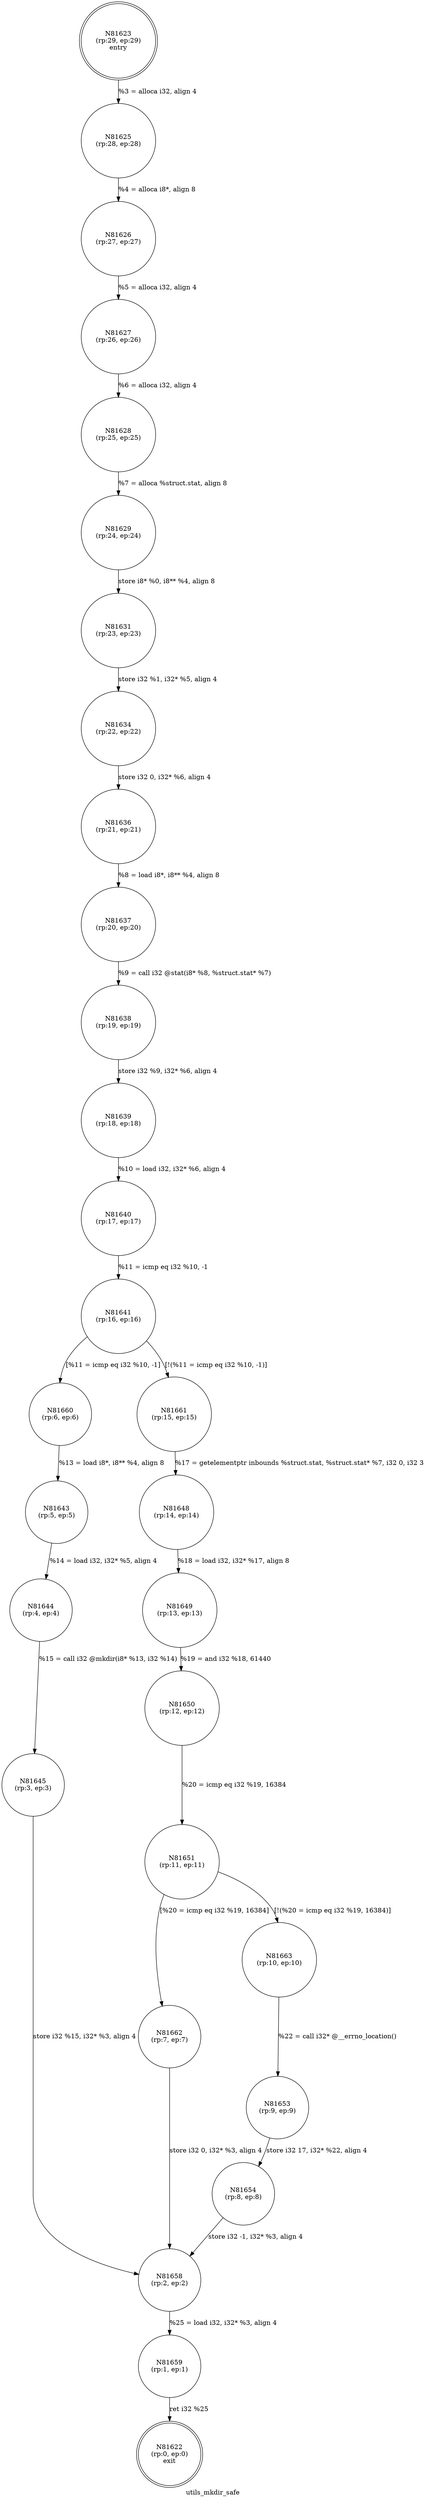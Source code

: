 digraph utils_mkdir_safe {
label="utils_mkdir_safe"
81622 [label="N81622\n(rp:0, ep:0)\nexit", shape="doublecircle"]
81623 [label="N81623\n(rp:29, ep:29)\nentry", shape="doublecircle"]
81623 -> 81625 [label="%3 = alloca i32, align 4"]
81625 [label="N81625\n(rp:28, ep:28)", shape="circle"]
81625 -> 81626 [label="%4 = alloca i8*, align 8"]
81626 [label="N81626\n(rp:27, ep:27)", shape="circle"]
81626 -> 81627 [label="%5 = alloca i32, align 4"]
81627 [label="N81627\n(rp:26, ep:26)", shape="circle"]
81627 -> 81628 [label="%6 = alloca i32, align 4"]
81628 [label="N81628\n(rp:25, ep:25)", shape="circle"]
81628 -> 81629 [label="%7 = alloca %struct.stat, align 8"]
81629 [label="N81629\n(rp:24, ep:24)", shape="circle"]
81629 -> 81631 [label="store i8* %0, i8** %4, align 8"]
81631 [label="N81631\n(rp:23, ep:23)", shape="circle"]
81631 -> 81634 [label="store i32 %1, i32* %5, align 4"]
81634 [label="N81634\n(rp:22, ep:22)", shape="circle"]
81634 -> 81636 [label="store i32 0, i32* %6, align 4"]
81636 [label="N81636\n(rp:21, ep:21)", shape="circle"]
81636 -> 81637 [label="%8 = load i8*, i8** %4, align 8"]
81637 [label="N81637\n(rp:20, ep:20)", shape="circle"]
81637 -> 81638 [label="%9 = call i32 @stat(i8* %8, %struct.stat* %7)"]
81638 [label="N81638\n(rp:19, ep:19)", shape="circle"]
81638 -> 81639 [label="store i32 %9, i32* %6, align 4"]
81639 [label="N81639\n(rp:18, ep:18)", shape="circle"]
81639 -> 81640 [label="%10 = load i32, i32* %6, align 4"]
81640 [label="N81640\n(rp:17, ep:17)", shape="circle"]
81640 -> 81641 [label="%11 = icmp eq i32 %10, -1"]
81641 [label="N81641\n(rp:16, ep:16)", shape="circle"]
81641 -> 81660 [label="[%11 = icmp eq i32 %10, -1]"]
81641 -> 81661 [label="[!(%11 = icmp eq i32 %10, -1)]"]
81643 [label="N81643\n(rp:5, ep:5)", shape="circle"]
81643 -> 81644 [label="%14 = load i32, i32* %5, align 4"]
81644 [label="N81644\n(rp:4, ep:4)", shape="circle"]
81644 -> 81645 [label="%15 = call i32 @mkdir(i8* %13, i32 %14)"]
81645 [label="N81645\n(rp:3, ep:3)", shape="circle"]
81645 -> 81658 [label="store i32 %15, i32* %3, align 4"]
81648 [label="N81648\n(rp:14, ep:14)", shape="circle"]
81648 -> 81649 [label="%18 = load i32, i32* %17, align 8"]
81649 [label="N81649\n(rp:13, ep:13)", shape="circle"]
81649 -> 81650 [label="%19 = and i32 %18, 61440"]
81650 [label="N81650\n(rp:12, ep:12)", shape="circle"]
81650 -> 81651 [label="%20 = icmp eq i32 %19, 16384"]
81651 [label="N81651\n(rp:11, ep:11)", shape="circle"]
81651 -> 81662 [label="[%20 = icmp eq i32 %19, 16384]"]
81651 -> 81663 [label="[!(%20 = icmp eq i32 %19, 16384)]"]
81653 [label="N81653\n(rp:9, ep:9)", shape="circle"]
81653 -> 81654 [label="store i32 17, i32* %22, align 4"]
81654 [label="N81654\n(rp:8, ep:8)", shape="circle"]
81654 -> 81658 [label="store i32 -1, i32* %3, align 4"]
81658 [label="N81658\n(rp:2, ep:2)", shape="circle"]
81658 -> 81659 [label="%25 = load i32, i32* %3, align 4"]
81659 [label="N81659\n(rp:1, ep:1)", shape="circle"]
81659 -> 81622 [label="ret i32 %25"]
81660 [label="N81660\n(rp:6, ep:6)", shape="circle"]
81660 -> 81643 [label="%13 = load i8*, i8** %4, align 8"]
81661 [label="N81661\n(rp:15, ep:15)", shape="circle"]
81661 -> 81648 [label="%17 = getelementptr inbounds %struct.stat, %struct.stat* %7, i32 0, i32 3"]
81662 [label="N81662\n(rp:7, ep:7)", shape="circle"]
81662 -> 81658 [label="store i32 0, i32* %3, align 4"]
81663 [label="N81663\n(rp:10, ep:10)", shape="circle"]
81663 -> 81653 [label="%22 = call i32* @__errno_location()"]
}
